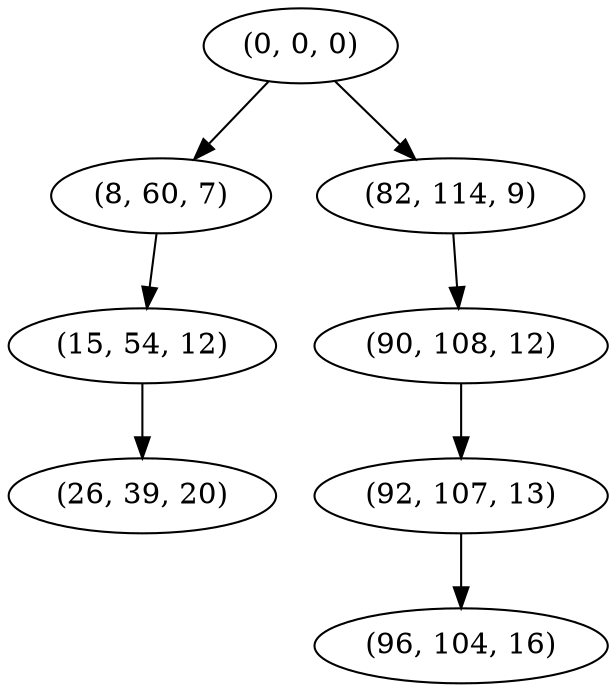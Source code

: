 digraph tree {
    "(0, 0, 0)";
    "(8, 60, 7)";
    "(15, 54, 12)";
    "(26, 39, 20)";
    "(82, 114, 9)";
    "(90, 108, 12)";
    "(92, 107, 13)";
    "(96, 104, 16)";
    "(0, 0, 0)" -> "(8, 60, 7)";
    "(0, 0, 0)" -> "(82, 114, 9)";
    "(8, 60, 7)" -> "(15, 54, 12)";
    "(15, 54, 12)" -> "(26, 39, 20)";
    "(82, 114, 9)" -> "(90, 108, 12)";
    "(90, 108, 12)" -> "(92, 107, 13)";
    "(92, 107, 13)" -> "(96, 104, 16)";
}
